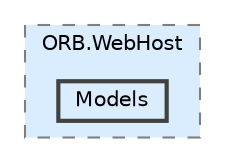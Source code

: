 digraph "Models"
{
 // INTERACTIVE_SVG=YES
 // LATEX_PDF_SIZE
  bgcolor="transparent";
  edge [fontname=Helvetica,fontsize=10,labelfontname=Helvetica,labelfontsize=10];
  node [fontname=Helvetica,fontsize=10,shape=box,height=0.2,width=0.4];
  compound=true
  subgraph clusterdir_4ec7cf711a701df0560a1cd6da6337d3 {
    graph [ bgcolor="#daedff", pencolor="grey50", label="ORB.WebHost", fontname=Helvetica,fontsize=10 style="filled,dashed", URL="dir_4ec7cf711a701df0560a1cd6da6337d3.html",tooltip=""]
  dir_6c88f1fdb788130aac6431a023119cbc [label="Models", fillcolor="#daedff", color="grey25", style="filled,bold", URL="dir_6c88f1fdb788130aac6431a023119cbc.html",tooltip=""];
  }
}
